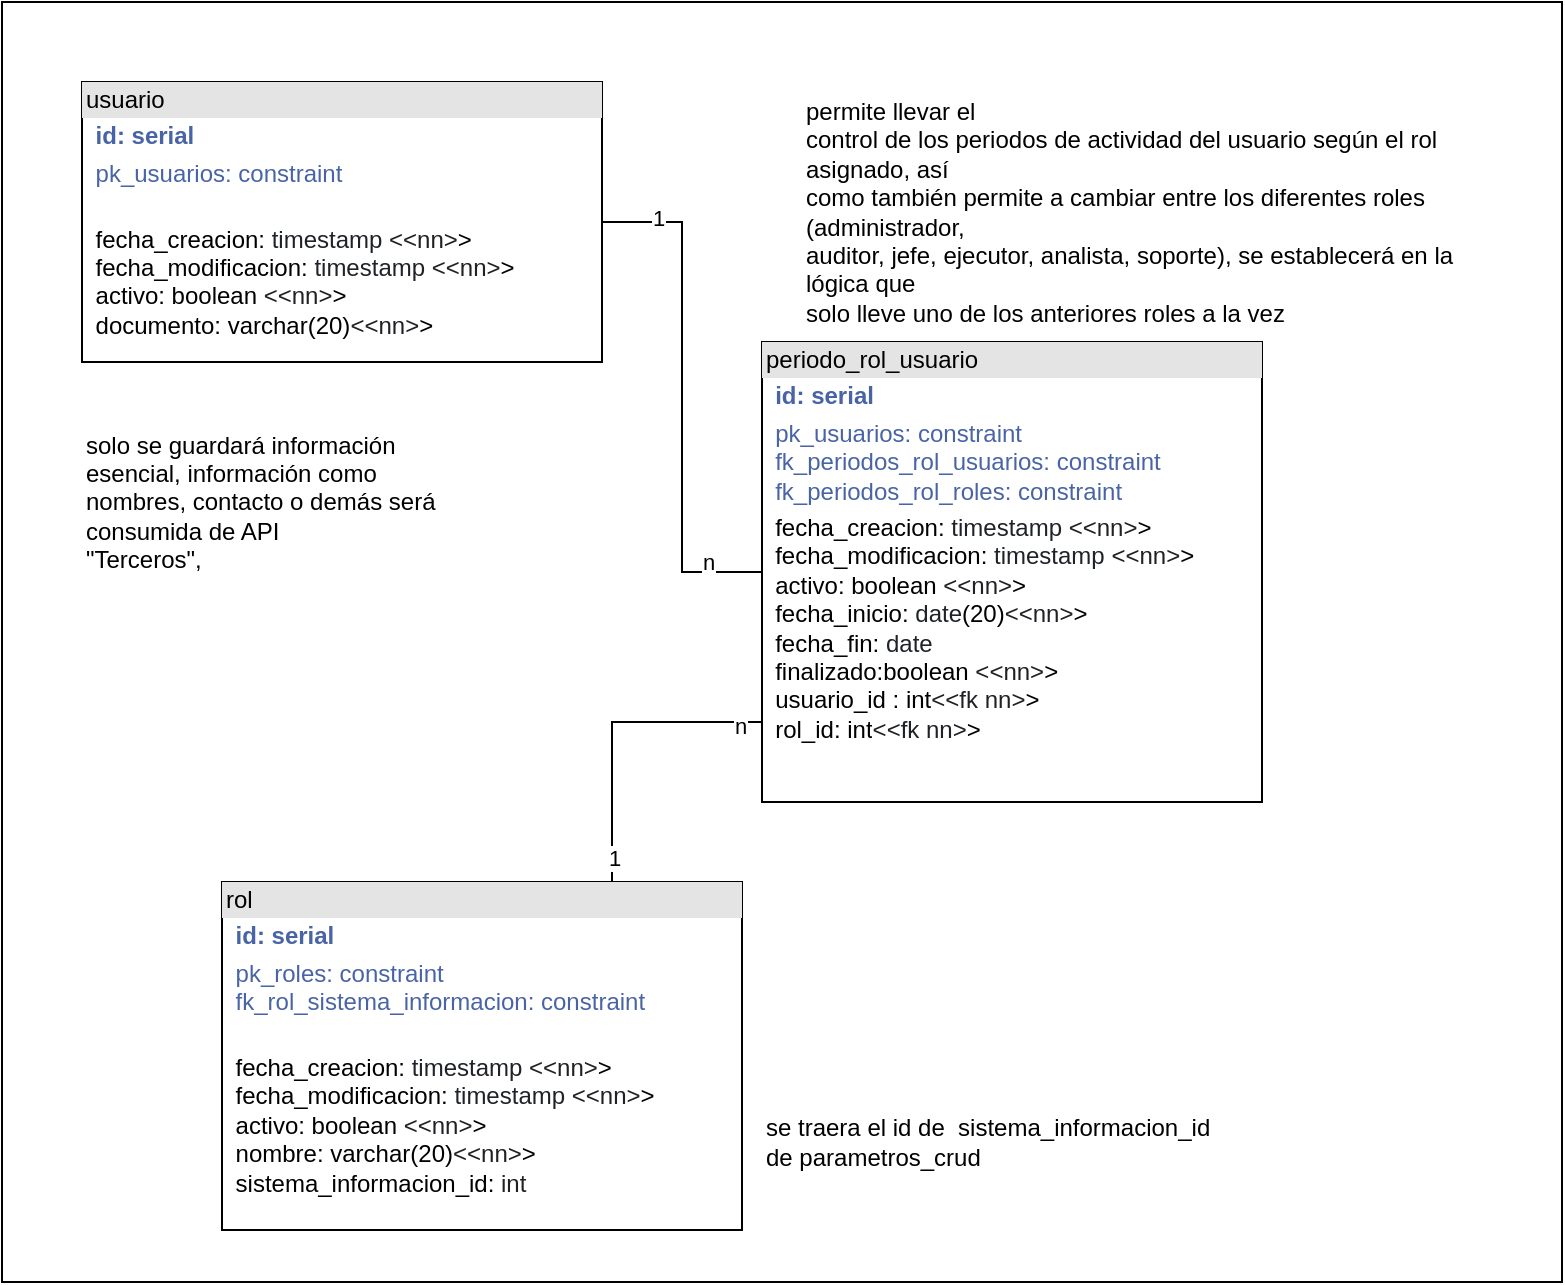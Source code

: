 <mxfile version="24.7.12">
  <diagram name="Página-1" id="LuqwvwlpH62hibnQKdCR">
    <mxGraphModel dx="1877" dy="1699" grid="1" gridSize="10" guides="1" tooltips="1" connect="1" arrows="1" fold="1" page="1" pageScale="1" pageWidth="827" pageHeight="1169" math="0" shadow="0">
      <root>
        <mxCell id="0" />
        <mxCell id="1" parent="0" />
        <mxCell id="LH4rqOTp2wbxo8YjwL2F-1" value="" style="rounded=0;whiteSpace=wrap;html=1;" parent="1" vertex="1">
          <mxGeometry x="-803" y="-1140" width="780" height="640" as="geometry" />
        </mxCell>
        <mxCell id="LH4rqOTp2wbxo8YjwL2F-2" style="edgeStyle=orthogonalEdgeStyle;rounded=0;orthogonalLoop=1;jettySize=auto;html=1;entryX=0;entryY=0.5;entryDx=0;entryDy=0;endArrow=none;endFill=0;" parent="1" source="LH4rqOTp2wbxo8YjwL2F-5" target="LH4rqOTp2wbxo8YjwL2F-10" edge="1">
          <mxGeometry relative="1" as="geometry" />
        </mxCell>
        <mxCell id="LH4rqOTp2wbxo8YjwL2F-3" value="1" style="edgeLabel;html=1;align=center;verticalAlign=middle;resizable=0;points=[];" parent="LH4rqOTp2wbxo8YjwL2F-2" vertex="1" connectable="0">
          <mxGeometry x="-0.783" y="2" relative="1" as="geometry">
            <mxPoint as="offset" />
          </mxGeometry>
        </mxCell>
        <mxCell id="LH4rqOTp2wbxo8YjwL2F-4" value="n" style="edgeLabel;html=1;align=center;verticalAlign=middle;resizable=0;points=[];" parent="LH4rqOTp2wbxo8YjwL2F-2" vertex="1" connectable="0">
          <mxGeometry x="0.788" y="-4" relative="1" as="geometry">
            <mxPoint y="-9" as="offset" />
          </mxGeometry>
        </mxCell>
        <mxCell id="LH4rqOTp2wbxo8YjwL2F-5" value="&lt;div style=&quot;box-sizing:border-box;width:100%;background:#e4e4e4;padding:2px;&quot;&gt;usuario&lt;/div&gt;&lt;table style=&quot;width:100%;font-size:1em;&quot; cellpadding=&quot;2&quot; cellspacing=&quot;0&quot;&gt;&lt;tbody&gt;&lt;tr&gt;&lt;td&gt;&lt;br&gt;&lt;/td&gt;&lt;td&gt;&lt;b&gt;&lt;font color=&quot;#4964a6&quot;&gt;id: serial&lt;br&gt;&lt;/font&gt;&lt;/b&gt;&lt;/td&gt;&lt;/tr&gt;&lt;tr&gt;&lt;td&gt;&lt;br&gt;&lt;/td&gt;&lt;td&gt;&lt;font color=&quot;#4964a6&quot;&gt;pk_usuarios: constraint&lt;br&gt;&lt;/font&gt;&lt;br&gt;&lt;/td&gt;&lt;/tr&gt;&lt;tr&gt;&lt;td&gt;&lt;/td&gt;&lt;td&gt;fecha_creacion:&amp;nbsp;&lt;span style=&quot;box-sizing: border-box; color: rgb(31, 35, 40); background-color: rgb(255, 255, 255);&quot;&gt;timestamp&amp;nbsp;&lt;/span&gt;&lt;span style=&quot;color: rgb(32, 33, 36); font-family: &amp;quot;Google Sans&amp;quot;, arial, sans-serif; background-color: rgb(255, 255, 255);&quot;&gt;&amp;lt;&lt;/span&gt;&lt;span style=&quot;color: rgb(32, 33, 36); font-family: &amp;quot;Google Sans&amp;quot;, arial, sans-serif; background-color: rgb(255, 255, 255);&quot;&gt;&amp;lt;nn&lt;/span&gt;&lt;span style=&quot;color: rgb(32, 33, 36); font-family: &amp;quot;Google Sans&amp;quot;, arial, sans-serif; background-color: rgb(255, 255, 255);&quot;&gt;&amp;gt;&lt;/span&gt;&amp;gt;&lt;br&gt;fecha_modificacion:&amp;nbsp;&lt;span style=&quot;color: rgb(31, 35, 40); background-color: rgb(255, 255, 255);&quot;&gt;timestamp&amp;nbsp;&lt;/span&gt;&lt;span style=&quot;color: rgb(32, 33, 36); font-family: &amp;quot;Google Sans&amp;quot;, arial, sans-serif; background-color: rgb(255, 255, 255);&quot;&gt;&amp;lt;&lt;/span&gt;&lt;span style=&quot;color: rgb(32, 33, 36); font-family: &amp;quot;Google Sans&amp;quot;, arial, sans-serif; background-color: rgb(255, 255, 255);&quot;&gt;&amp;lt;nn&lt;/span&gt;&lt;span style=&quot;color: rgb(32, 33, 36); font-family: &amp;quot;Google Sans&amp;quot;, arial, sans-serif; background-color: rgb(255, 255, 255);&quot;&gt;&amp;gt;&lt;/span&gt;&amp;gt;&lt;br&gt;activo: boolean&amp;nbsp;&lt;span style=&quot;color: rgb(32, 33, 36); font-family: &amp;quot;Google Sans&amp;quot;, arial, sans-serif; background-color: rgb(255, 255, 255);&quot;&gt;&amp;lt;&lt;/span&gt;&lt;span style=&quot;color: rgb(32, 33, 36); font-family: &amp;quot;Google Sans&amp;quot;, arial, sans-serif; background-color: rgb(255, 255, 255);&quot;&gt;&amp;lt;nn&lt;/span&gt;&lt;span style=&quot;color: rgb(32, 33, 36); font-family: &amp;quot;Google Sans&amp;quot;, arial, sans-serif; background-color: rgb(255, 255, 255);&quot;&gt;&amp;gt;&lt;/span&gt;&amp;gt;&lt;br&gt;documento: varchar(20)&lt;span style=&quot;color: rgb(32, 33, 36); font-family: &amp;quot;Google Sans&amp;quot;, arial, sans-serif; background-color: rgb(255, 255, 255);&quot;&gt;&amp;lt;&lt;/span&gt;&lt;span style=&quot;color: rgb(32, 33, 36); font-family: &amp;quot;Google Sans&amp;quot;, arial, sans-serif; background-color: rgb(255, 255, 255);&quot;&gt;&amp;lt;nn&lt;/span&gt;&lt;span style=&quot;color: rgb(32, 33, 36); font-family: &amp;quot;Google Sans&amp;quot;, arial, sans-serif; background-color: rgb(255, 255, 255);&quot;&gt;&amp;gt;&lt;/span&gt;&amp;gt;&lt;br&gt;&lt;br&gt;&lt;br&gt;&lt;br&gt;&lt;/td&gt;&lt;/tr&gt;&lt;/tbody&gt;&lt;/table&gt;" style="verticalAlign=top;align=left;overflow=fill;html=1;whiteSpace=wrap;" parent="1" vertex="1">
          <mxGeometry x="-763" y="-1100" width="260" height="140" as="geometry" />
        </mxCell>
        <mxCell id="LH4rqOTp2wbxo8YjwL2F-6" value="&lt;div style=&quot;box-sizing:border-box;width:100%;background:#e4e4e4;padding:2px;&quot;&gt;rol&lt;/div&gt;&lt;table style=&quot;width:100%;font-size:1em;&quot; cellpadding=&quot;2&quot; cellspacing=&quot;0&quot;&gt;&lt;tbody&gt;&lt;tr&gt;&lt;td&gt;&lt;br&gt;&lt;/td&gt;&lt;td&gt;&lt;b&gt;&lt;font color=&quot;#4964a6&quot;&gt;id: serial&lt;br&gt;&lt;/font&gt;&lt;/b&gt;&lt;/td&gt;&lt;/tr&gt;&lt;tr&gt;&lt;td&gt;&lt;br&gt;&lt;/td&gt;&lt;td&gt;&lt;font color=&quot;#4964a6&quot;&gt;pk_roles: constraint&lt;br&gt;fk_rol_sistema_informacion: constraint&lt;br&gt;&lt;/font&gt;&lt;br&gt;&lt;/td&gt;&lt;/tr&gt;&lt;tr&gt;&lt;td&gt;&lt;/td&gt;&lt;td&gt;fecha_creacion:&amp;nbsp;&lt;span style=&quot;box-sizing: border-box; color: rgb(31, 35, 40); background-color: rgb(255, 255, 255);&quot;&gt;timestamp&amp;nbsp;&lt;/span&gt;&lt;span style=&quot;color: rgb(32, 33, 36); font-family: &amp;quot;Google Sans&amp;quot;, arial, sans-serif; background-color: rgb(255, 255, 255);&quot;&gt;&amp;lt;&lt;/span&gt;&lt;span style=&quot;color: rgb(32, 33, 36); font-family: &amp;quot;Google Sans&amp;quot;, arial, sans-serif; background-color: rgb(255, 255, 255);&quot;&gt;&amp;lt;nn&lt;/span&gt;&lt;span style=&quot;color: rgb(32, 33, 36); font-family: &amp;quot;Google Sans&amp;quot;, arial, sans-serif; background-color: rgb(255, 255, 255);&quot;&gt;&amp;gt;&lt;/span&gt;&amp;gt;&lt;br&gt;fecha_modificacion:&amp;nbsp;&lt;span style=&quot;color: rgb(31, 35, 40); background-color: rgb(255, 255, 255);&quot;&gt;timestamp&amp;nbsp;&lt;/span&gt;&lt;span style=&quot;color: rgb(32, 33, 36); font-family: &amp;quot;Google Sans&amp;quot;, arial, sans-serif; background-color: rgb(255, 255, 255);&quot;&gt;&amp;lt;&lt;/span&gt;&lt;span style=&quot;color: rgb(32, 33, 36); font-family: &amp;quot;Google Sans&amp;quot;, arial, sans-serif; background-color: rgb(255, 255, 255);&quot;&gt;&amp;lt;nn&lt;/span&gt;&lt;span style=&quot;color: rgb(32, 33, 36); font-family: &amp;quot;Google Sans&amp;quot;, arial, sans-serif; background-color: rgb(255, 255, 255);&quot;&gt;&amp;gt;&lt;/span&gt;&amp;gt;&lt;br&gt;activo: boolean&amp;nbsp;&lt;span style=&quot;color: rgb(32, 33, 36); font-family: &amp;quot;Google Sans&amp;quot;, arial, sans-serif; background-color: rgb(255, 255, 255);&quot;&gt;&amp;lt;&lt;/span&gt;&lt;span style=&quot;color: rgb(32, 33, 36); font-family: &amp;quot;Google Sans&amp;quot;, arial, sans-serif; background-color: rgb(255, 255, 255);&quot;&gt;&amp;lt;nn&lt;/span&gt;&lt;span style=&quot;color: rgb(32, 33, 36); font-family: &amp;quot;Google Sans&amp;quot;, arial, sans-serif; background-color: rgb(255, 255, 255);&quot;&gt;&amp;gt;&lt;/span&gt;&amp;gt;&lt;br&gt;nombre: varchar(20)&lt;span style=&quot;color: rgb(32, 33, 36); font-family: &amp;quot;Google Sans&amp;quot;, arial, sans-serif; background-color: rgb(255, 255, 255);&quot;&gt;&amp;lt;&lt;/span&gt;&lt;span style=&quot;color: rgb(32, 33, 36); font-family: &amp;quot;Google Sans&amp;quot;, arial, sans-serif; background-color: rgb(255, 255, 255);&quot;&gt;&amp;lt;nn&lt;/span&gt;&lt;span style=&quot;color: rgb(32, 33, 36); font-family: &amp;quot;Google Sans&amp;quot;, arial, sans-serif; background-color: rgb(255, 255, 255);&quot;&gt;&amp;gt;&lt;/span&gt;&amp;gt;&amp;nbsp;&lt;br&gt;sistema_informacion_id: &lt;font face=&quot;Google Sans, arial, sans-serif&quot; color=&quot;#202124&quot;&gt;&lt;span style=&quot;background-color: rgb(255, 255, 255);&quot;&gt;int&lt;/span&gt;&lt;/font&gt;&lt;br&gt;&lt;br&gt;&lt;br&gt;&lt;br&gt;&lt;br&gt;&lt;/td&gt;&lt;/tr&gt;&lt;/tbody&gt;&lt;/table&gt;" style="verticalAlign=top;align=left;overflow=fill;html=1;whiteSpace=wrap;" parent="1" vertex="1">
          <mxGeometry x="-693" y="-700" width="260" height="174" as="geometry" />
        </mxCell>
        <mxCell id="LH4rqOTp2wbxo8YjwL2F-7" style="edgeStyle=orthogonalEdgeStyle;rounded=0;orthogonalLoop=1;jettySize=auto;html=1;entryX=0.75;entryY=0;entryDx=0;entryDy=0;endArrow=none;endFill=0;" parent="1" source="LH4rqOTp2wbxo8YjwL2F-10" target="LH4rqOTp2wbxo8YjwL2F-6" edge="1">
          <mxGeometry relative="1" as="geometry">
            <Array as="points">
              <mxPoint x="-498" y="-780" />
            </Array>
          </mxGeometry>
        </mxCell>
        <mxCell id="LH4rqOTp2wbxo8YjwL2F-8" value="n" style="edgeLabel;html=1;align=center;verticalAlign=middle;resizable=0;points=[];" parent="LH4rqOTp2wbxo8YjwL2F-7" vertex="1" connectable="0">
          <mxGeometry x="-0.853" y="2" relative="1" as="geometry">
            <mxPoint as="offset" />
          </mxGeometry>
        </mxCell>
        <mxCell id="LH4rqOTp2wbxo8YjwL2F-9" value="1" style="edgeLabel;html=1;align=center;verticalAlign=middle;resizable=0;points=[];" parent="LH4rqOTp2wbxo8YjwL2F-7" vertex="1" connectable="0">
          <mxGeometry x="0.846" y="1" relative="1" as="geometry">
            <mxPoint as="offset" />
          </mxGeometry>
        </mxCell>
        <mxCell id="LH4rqOTp2wbxo8YjwL2F-10" value="&lt;div style=&quot;box-sizing:border-box;width:100%;background:#e4e4e4;padding:2px;&quot;&gt;periodo_rol_usuario&lt;/div&gt;&lt;table style=&quot;width:100%;font-size:1em;&quot; cellpadding=&quot;2&quot; cellspacing=&quot;0&quot;&gt;&lt;tbody&gt;&lt;tr&gt;&lt;td&gt;&lt;br&gt;&lt;/td&gt;&lt;td&gt;&lt;b&gt;&lt;font color=&quot;#4964a6&quot;&gt;id: serial&lt;br&gt;&lt;/font&gt;&lt;/b&gt;&lt;/td&gt;&lt;/tr&gt;&lt;tr&gt;&lt;td&gt;&lt;br&gt;&lt;/td&gt;&lt;td&gt;&lt;font color=&quot;#4964a6&quot;&gt;pk_usuarios: constraint&lt;br&gt;fk_periodos_rol_usuarios: constraint&lt;br&gt;fk_&lt;/font&gt;&lt;span style=&quot;color: rgb(73, 100, 166);&quot;&gt;periodos_rol_roles: constraint&lt;/span&gt;&lt;/td&gt;&lt;/tr&gt;&lt;tr&gt;&lt;td&gt;&lt;/td&gt;&lt;td&gt;fecha_creacion:&amp;nbsp;&lt;span style=&quot;box-sizing: border-box; color: rgb(31, 35, 40); background-color: rgb(255, 255, 255);&quot;&gt;timestamp&amp;nbsp;&lt;/span&gt;&lt;span style=&quot;color: rgb(32, 33, 36); font-family: &amp;quot;Google Sans&amp;quot;, arial, sans-serif; background-color: rgb(255, 255, 255);&quot;&gt;&amp;lt;&lt;/span&gt;&lt;span style=&quot;color: rgb(32, 33, 36); font-family: &amp;quot;Google Sans&amp;quot;, arial, sans-serif; background-color: rgb(255, 255, 255);&quot;&gt;&amp;lt;nn&lt;/span&gt;&lt;span style=&quot;color: rgb(32, 33, 36); font-family: &amp;quot;Google Sans&amp;quot;, arial, sans-serif; background-color: rgb(255, 255, 255);&quot;&gt;&amp;gt;&lt;/span&gt;&amp;gt;&lt;br&gt;fecha_modificacion:&amp;nbsp;&lt;span style=&quot;color: rgb(31, 35, 40); background-color: rgb(255, 255, 255);&quot;&gt;timestamp&amp;nbsp;&lt;/span&gt;&lt;span style=&quot;color: rgb(32, 33, 36); font-family: &amp;quot;Google Sans&amp;quot;, arial, sans-serif; background-color: rgb(255, 255, 255);&quot;&gt;&amp;lt;&lt;/span&gt;&lt;span style=&quot;color: rgb(32, 33, 36); font-family: &amp;quot;Google Sans&amp;quot;, arial, sans-serif; background-color: rgb(255, 255, 255);&quot;&gt;&amp;lt;nn&lt;/span&gt;&lt;span style=&quot;color: rgb(32, 33, 36); font-family: &amp;quot;Google Sans&amp;quot;, arial, sans-serif; background-color: rgb(255, 255, 255);&quot;&gt;&amp;gt;&lt;/span&gt;&amp;gt;&lt;br&gt;activo: boolean&amp;nbsp;&lt;span style=&quot;color: rgb(32, 33, 36); font-family: &amp;quot;Google Sans&amp;quot;, arial, sans-serif; background-color: rgb(255, 255, 255);&quot;&gt;&amp;lt;&lt;/span&gt;&lt;span style=&quot;color: rgb(32, 33, 36); font-family: &amp;quot;Google Sans&amp;quot;, arial, sans-serif; background-color: rgb(255, 255, 255);&quot;&gt;&amp;lt;nn&lt;/span&gt;&lt;span style=&quot;color: rgb(32, 33, 36); font-family: &amp;quot;Google Sans&amp;quot;, arial, sans-serif; background-color: rgb(255, 255, 255);&quot;&gt;&amp;gt;&lt;/span&gt;&amp;gt;&lt;br&gt;fecha_inicio:&amp;nbsp;&lt;span style=&quot;color: rgb(31, 35, 40); background-color: rgb(255, 255, 255);&quot;&gt;date&lt;/span&gt;(20)&lt;span style=&quot;color: rgb(32, 33, 36); font-family: &amp;quot;Google Sans&amp;quot;, arial, sans-serif; background-color: rgb(255, 255, 255);&quot;&gt;&amp;lt;&lt;/span&gt;&lt;span style=&quot;color: rgb(32, 33, 36); font-family: &amp;quot;Google Sans&amp;quot;, arial, sans-serif; background-color: rgb(255, 255, 255);&quot;&gt;&amp;lt;nn&lt;/span&gt;&lt;span style=&quot;color: rgb(32, 33, 36); font-family: &amp;quot;Google Sans&amp;quot;, arial, sans-serif; background-color: rgb(255, 255, 255);&quot;&gt;&amp;gt;&lt;/span&gt;&amp;gt;&lt;br&gt;fecha_fin:&amp;nbsp;&lt;span style=&quot;color: rgb(31, 35, 40); background-color: rgb(255, 255, 255);&quot;&gt;date&lt;br&gt;&lt;/span&gt;finalizado:boolean&amp;nbsp;&lt;span style=&quot;color: rgb(32, 33, 36); font-family: &amp;quot;Google Sans&amp;quot;, arial, sans-serif; background-color: rgb(255, 255, 255);&quot;&gt;&amp;lt;&lt;/span&gt;&lt;span style=&quot;color: rgb(32, 33, 36); font-family: &amp;quot;Google Sans&amp;quot;, arial, sans-serif; background-color: rgb(255, 255, 255);&quot;&gt;&amp;lt;nn&lt;/span&gt;&lt;span style=&quot;color: rgb(32, 33, 36); font-family: &amp;quot;Google Sans&amp;quot;, arial, sans-serif; background-color: rgb(255, 255, 255);&quot;&gt;&amp;gt;&lt;/span&gt;&amp;gt;&lt;br&gt;usuario_id : int&lt;span style=&quot;color: rgb(32, 33, 36); font-family: &amp;quot;Google Sans&amp;quot;, arial, sans-serif; background-color: rgb(255, 255, 255);&quot;&gt;&amp;lt;&lt;/span&gt;&lt;span style=&quot;color: rgb(32, 33, 36); font-family: &amp;quot;Google Sans&amp;quot;, arial, sans-serif; background-color: rgb(255, 255, 255);&quot;&gt;&amp;lt;fk nn&lt;/span&gt;&lt;span style=&quot;color: rgb(32, 33, 36); font-family: &amp;quot;Google Sans&amp;quot;, arial, sans-serif; background-color: rgb(255, 255, 255);&quot;&gt;&amp;gt;&lt;/span&gt;&amp;gt;&lt;br&gt;rol_id: int&lt;span style=&quot;color: rgb(32, 33, 36); font-family: &amp;quot;Google Sans&amp;quot;, arial, sans-serif; background-color: rgb(255, 255, 255);&quot;&gt;&amp;lt;&lt;/span&gt;&lt;span style=&quot;color: rgb(32, 33, 36); font-family: &amp;quot;Google Sans&amp;quot;, arial, sans-serif; background-color: rgb(255, 255, 255);&quot;&gt;&amp;lt;fk nn&lt;/span&gt;&lt;span style=&quot;color: rgb(32, 33, 36); font-family: &amp;quot;Google Sans&amp;quot;, arial, sans-serif; background-color: rgb(255, 255, 255);&quot;&gt;&amp;gt;&lt;/span&gt;&amp;gt;&lt;br&gt;&lt;br&gt;&lt;br&gt;&lt;br&gt;&lt;/td&gt;&lt;/tr&gt;&lt;/tbody&gt;&lt;/table&gt;" style="verticalAlign=top;align=left;overflow=fill;html=1;whiteSpace=wrap;" parent="1" vertex="1">
          <mxGeometry x="-423" y="-970" width="250" height="230" as="geometry" />
        </mxCell>
        <mxCell id="LH4rqOTp2wbxo8YjwL2F-11" value="&lt;p class=&quot;MsoNormal&quot;&gt;&lt;span style=&quot;font-size: 9pt; line-height: 107%; font-family: Helvetica, sans-serif; background-image: initial; background-position: initial; background-size: initial; background-repeat: initial; background-attachment: initial; background-origin: initial; background-clip: initial;&quot;&gt;solo se guardará información&lt;br/&gt;esencial, información como nombres, contacto o demás será consumida de API&lt;br/&gt;&quot;Terceros&quot;,&amp;nbsp;&lt;/span&gt;&lt;/p&gt;" style="text;html=1;align=left;verticalAlign=middle;whiteSpace=wrap;rounded=0;" parent="1" vertex="1">
          <mxGeometry x="-763" y="-920" width="200" height="60" as="geometry" />
        </mxCell>
        <mxCell id="LH4rqOTp2wbxo8YjwL2F-12" value="&lt;p class=&quot;MsoNormal&quot;&gt;&lt;span style=&quot;font-size: 9pt; line-height: 107%; font-family: Helvetica, sans-serif; background-image: initial; background-position: initial; background-size: initial; background-repeat: initial; background-attachment: initial; background-origin: initial; background-clip: initial;&quot;&gt;permite llevar el&lt;br/&gt;control de los periodos de actividad del usuario según el rol asignado, así&lt;br/&gt;como también permite a cambiar entre los diferentes roles (administrador,&lt;br/&gt;auditor, jefe, ejecutor, analista, soporte), se establecerá en la lógica que&lt;br/&gt;solo lleve uno de los anteriores roles a la vez&lt;/span&gt;&lt;/p&gt;" style="text;html=1;align=left;verticalAlign=middle;whiteSpace=wrap;rounded=0;" parent="1" vertex="1">
          <mxGeometry x="-403" y="-1080" width="360" height="90" as="geometry" />
        </mxCell>
        <mxCell id="dZ4n4xoOKQm53V_wzgnh-1" value="&lt;p class=&quot;MsoNormal&quot;&gt;&lt;font face=&quot;Helvetica, sans-serif&quot;&gt;se traera el id de&amp;nbsp; sistema_informacion_id de parametros_crud&lt;/font&gt;&lt;/p&gt;" style="text;html=1;align=left;verticalAlign=middle;whiteSpace=wrap;rounded=0;" vertex="1" parent="1">
          <mxGeometry x="-423" y="-600" width="233" height="60" as="geometry" />
        </mxCell>
      </root>
    </mxGraphModel>
  </diagram>
</mxfile>
